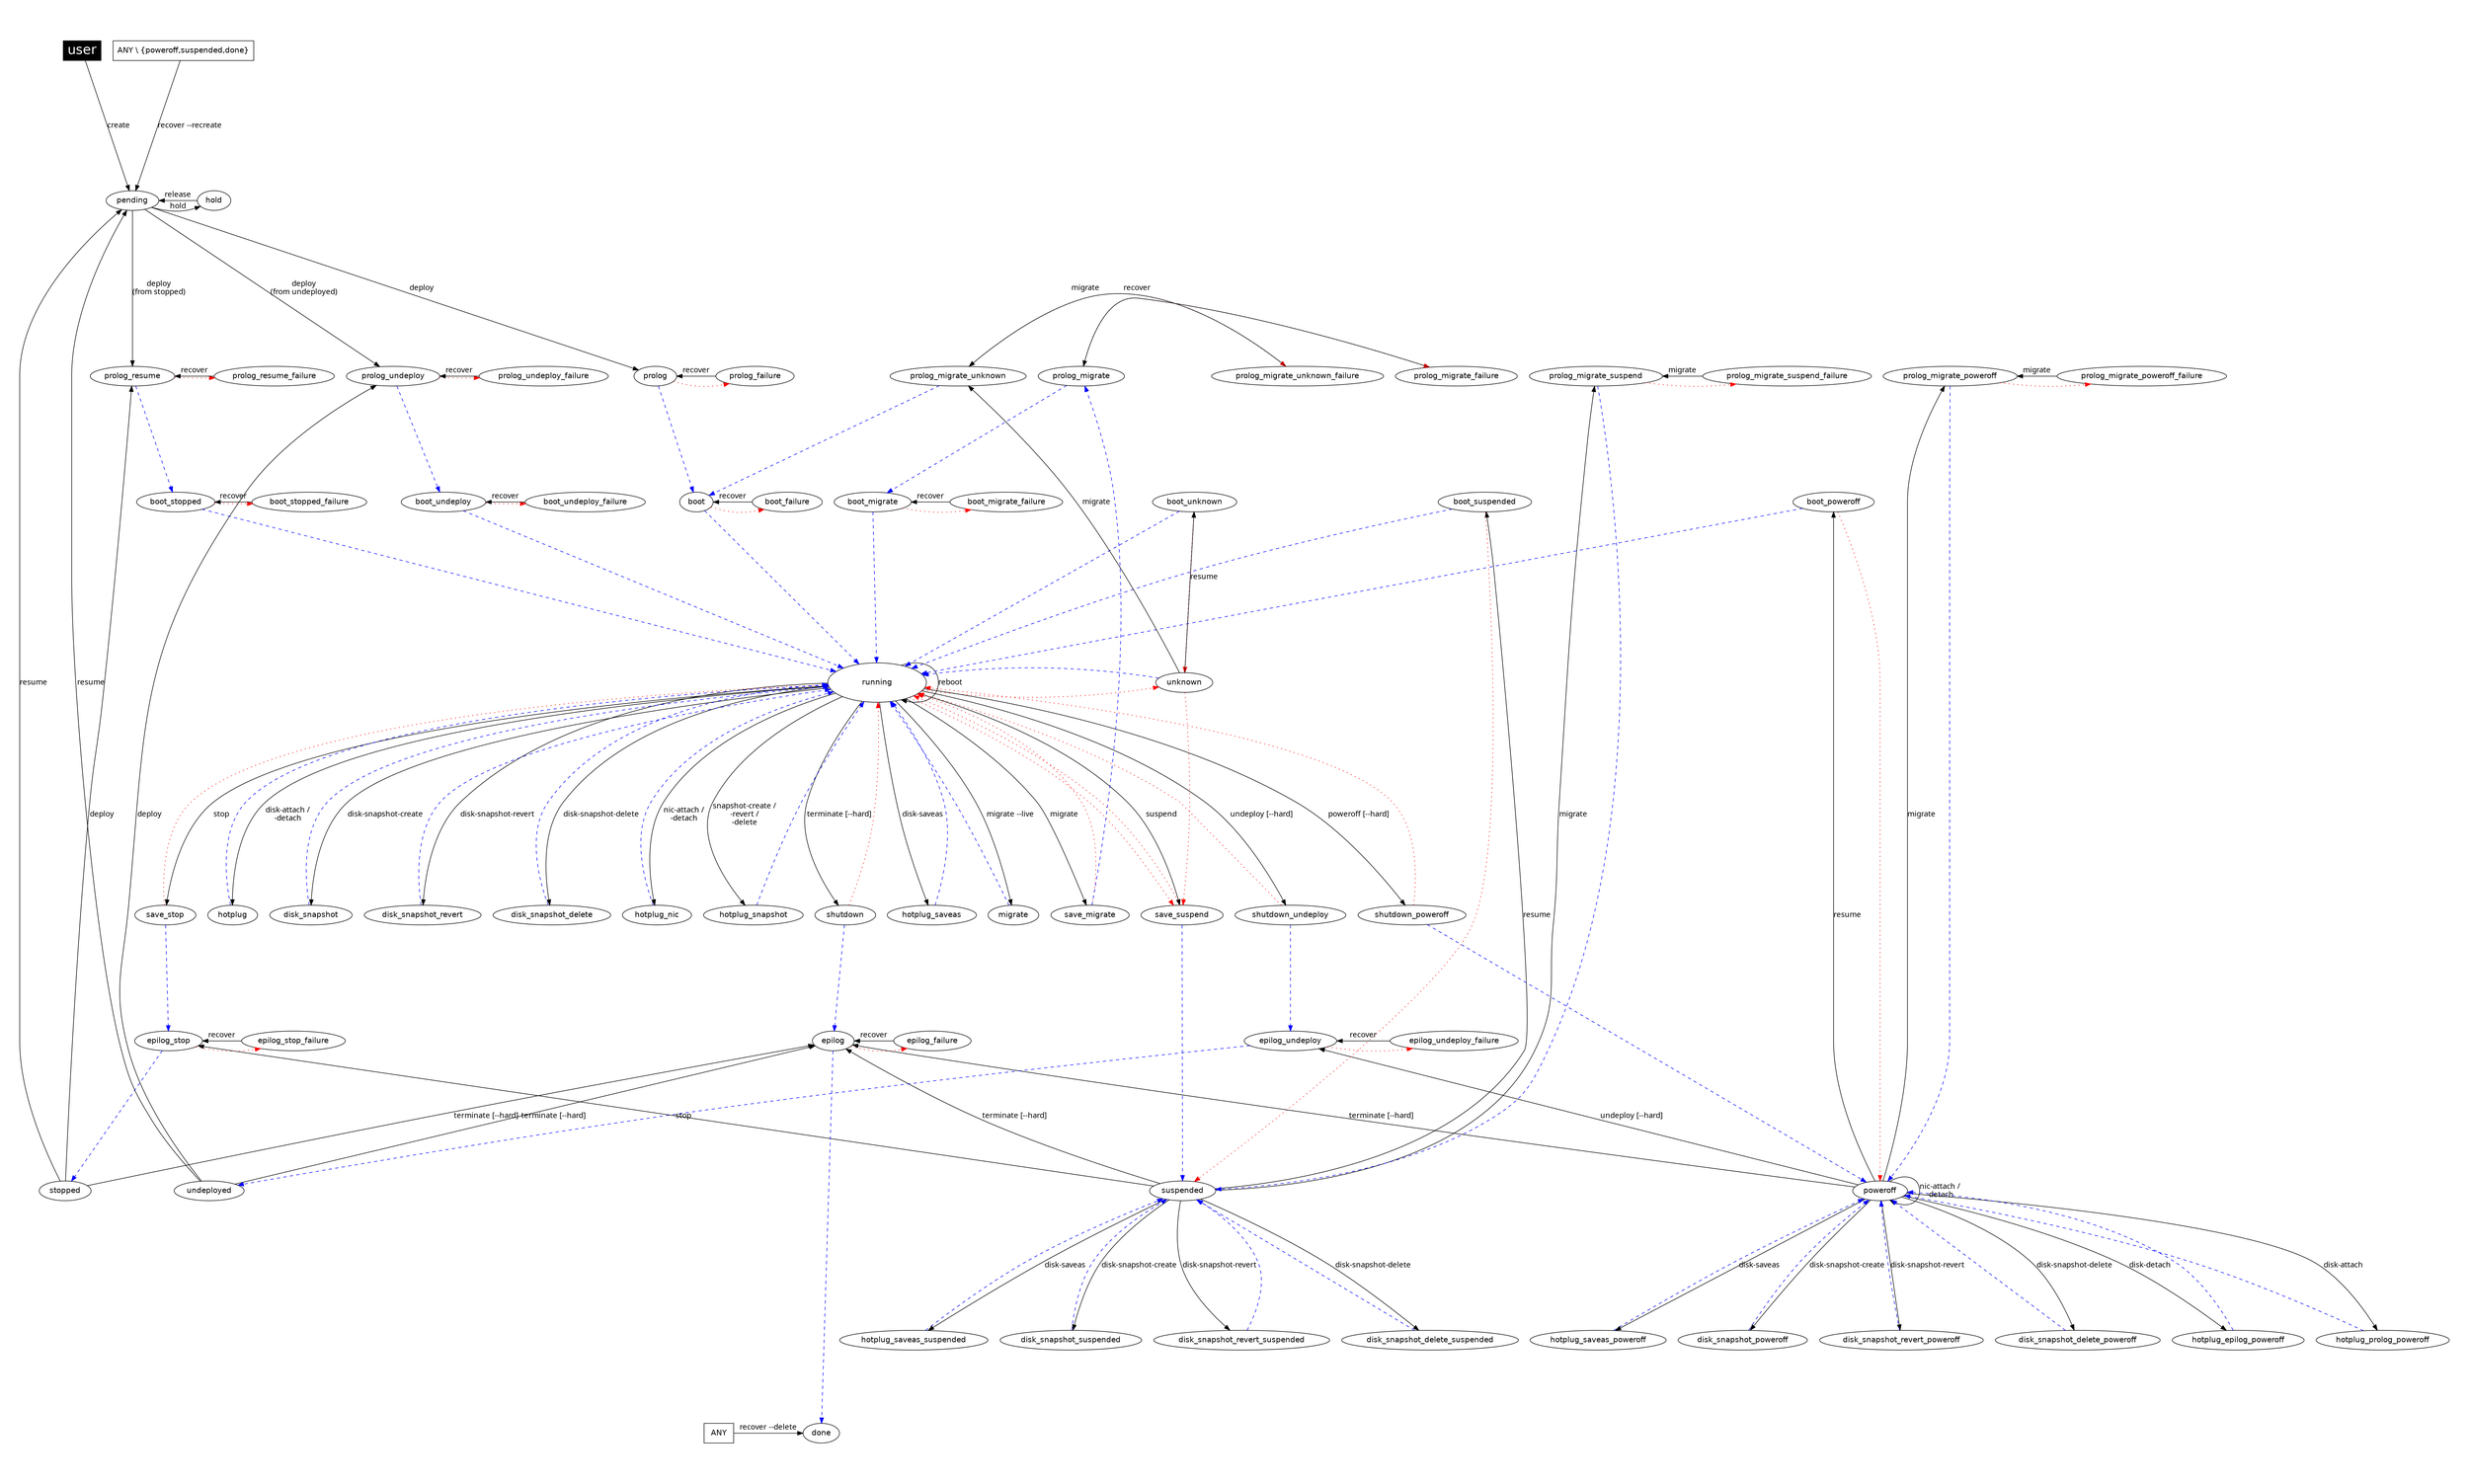 

digraph OpenNebula {
    graph [
        nodesep=0.3,
        ratio=0.6,
        pad=0.5,
        //concentrate=true,
    ];

    node [fontname="Helvetica"];
    edge [fontname="Menlo"];

    user [
        fillcolor="black",
        style="filled", shape="box",
        fontcolor="white", fontsize= "24.0"];

    ANY [ shape="box" ];
    "ANY \\ {poweroff,suspended,done}" [ shape="box" ];

    running [ width = 2.5, height = 1 ]

    subgraph {
        rank = min;
        user
    }
    subgraph {
        rank = same;
        suspended;
        stopped;
        undeployed;
        poweroff;
        color="white"
    }
    subgraph {
        rank = same;
        boot;
        boot_stopped;
        boot_undeploy;
        boot_suspended;
        boot_unknown;
        boot_poweroff;
        boot_migrate;
        boot_failure;
        boot_migrate_failure;
        boot_undeploy_failure, boot_stopped_failure;
        color="white"
    }
    subgraph {
        rank = same;
        running;
        unknown;
        color="white"
    }
    subgraph {
        rank = same;
        pending;
        hold;
        color="white"
    }
    subgraph {
        rank = same;
        prolog;
        prolog_failure;
        prolog_resume;
        prolog_resume_failure;
        prolog_migrate;
        prolog_migrate_failure;
        prolog_migrate_poweroff;
        prolog_migrate_poweroff_failure;
        prolog_migrate_suspend;
        prolog_migrate_suspend_failure;
        prolog_undeploy;
        prolog_undeploy_failure;
        prolog_migrate_unknown;
        prolog_migrate_unknown_failure;
        color="white"
    }
    subgraph {
        rank = same;
        epilog_stop;
        epilog_stop_failure;
        epilog;
        epilog_failure;
        epilog_undeploy;
        epilog_undeploy_failure;
        color="white"
    }
    subgraph {
        rank = same;
        hotplug_prolog_poweroff;
        hotplug_saveas_poweroff;
        hotplug_saveas_suspended;
        disk_snapshot_suspended;
        disk_snapshot_revert_suspended;
        disk_snapshot_delete_suspended;
        hotplug_epilog_poweroff;
        disk_snapshot_poweroff;
        disk_snapshot_revert_poweroff;
        disk_snapshot_delete_poweroff;
        color="white"
    }
    subgraph {
        rank = sink;
        done;
        ANY;
        color="white"
    }

#   create
    user -> pending [label="create"];

#   deploy
    pending     -> prolog [label="deploy"];
    prolog      -> boot [style="dashed", color="blue"];
    boot        -> running [style="dashed", color="blue"];

    pending     -> prolog_resume [label="deploy\n(from stopped)"];
    //hold        -> prolog_resume [label="deploy\n(from stopped)"];
    stopped     -> prolog_resume [label="deploy"];
    prolog_resume -> boot_stopped [style="dashed", color="blue"];

    pending         -> prolog_undeploy [label="deploy\n(from undeployed)"];
    //hold            -> prolog_undeploy [label="deploy\n(from undeployed)"];
    undeployed      -> prolog_undeploy [label="deploy"];
    prolog_undeploy -> boot_undeploy [style="dashed", color="blue"];

    //hold    -> prolog [label="deploy"];

#   terminate
    running     -> shutdown [label="terminate [--hard]"];
    shutdown    -> epilog [style="dashed", color="blue"];
    epilog      -> done [style="dashed", color="blue"];

    shutdown    -> running [style="dotted", color="red"];

    suspended   -> epilog [label="terminate [--hard]"];
    poweroff    -> epilog [label="terminate [--hard]"];
    stopped     -> epilog [label="terminate [--hard]"];
    undeployed  -> epilog [label="terminate [--hard]"];

#   poweroff
    running             -> shutdown_poweroff [label="poweroff [--hard]"];
    shutdown_poweroff   -> poweroff [style="dashed", color="blue"];

    shutdown_poweroff   -> running [style="dotted", color="red"];

#   livemigrate
    running     -> migrate [label="migrate --live"];
    migrate     -> running [style="dashed", color="blue"];

#   migrate
    running         -> save_migrate [label="migrate"];
    save_migrate    -> prolog_migrate [style="dashed", color="blue"];
    save_migrate    -> running [style="dotted", color="red"];
    prolog_migrate  -> boot_migrate [style="dashed", color="blue"];
    boot_migrate    -> running [style="dashed", color="blue"];

    unknown         -> prolog_migrate_unknown [label="migrate"];
    prolog_migrate_unknown  -> boot [style="dashed", color="blue"];

    poweroff                -> prolog_migrate_poweroff [label="migrate"];
    prolog_migrate_poweroff -> poweroff [style="dashed", color="blue"];

    suspended               -> prolog_migrate_suspend [label="migrate"];
    prolog_migrate_suspend  -> suspended [style="dashed", color="blue"];

#   hold
    pending     -> hold [label="hold"];

#   release
    hold        -> pending [label="release"];

#   stop
    running     -> save_stop [label="stop"];
    save_stop   -> epilog_stop [style="dashed", color="blue"];
    save_stop   -> running [style="dotted", color="red"];
    epilog_stop -> stopped [style="dashed", color="blue"];

    suspended   -> epilog_stop [label="stop"];

#   undeploy
    running             -> shutdown_undeploy [label="undeploy [--hard]"];
    shutdown_undeploy   -> epilog_undeploy [style="dashed", color="blue"];
    shutdown_undeploy   -> running [style="dotted", color="red"];
    epilog_undeploy     -> undeployed [style="dashed", color="blue"];

    poweroff            -> epilog_undeploy [label="undeploy [--hard]"];

#   suspend
    running         -> save_suspend [label="suspend"];
    save_suspend    -> suspended [style="dashed", color="blue"];
    save_suspend    -> running [style="dotted", color="red"];

#   resume
    stopped         -> pending [label="resume"];
    boot_stopped    -> running [style="dashed", color="blue"];

    undeployed      -> pending [label="resume"];
    boot_undeploy   -> running [style="dashed", color="blue"];

    suspended       -> boot_suspended [label="resume"];
    boot_suspended  -> running [style="dashed", color="blue"];

    poweroff        -> boot_poweroff [label="resume"];
    boot_poweroff   -> running [style="dashed", color="blue"];

    unknown         -> boot_unknown [label="resume"];
    boot_unknown    -> running [style="dashed", color="blue"];


#   recover delete
    ANY         -> done [label="recover --delete"];

#   recover --recreate
    "ANY \\ {poweroff,suspended,done}" -> pending [label="recover --recreate"];

#   reboot
    running     -> running [label="reboot"];

#   disk-attach
    running     -> hotplug [label="disk-attach /\n-detach"]
    hotplug     -> running [style="dashed", color="blue"];

    poweroff                -> hotplug_prolog_poweroff [label="disk-attach"]
    hotplug_prolog_poweroff -> poweroff [style="dashed", color="blue"];
    poweroff                -> hotplug_epilog_poweroff [label="disk-detach"]
    hotplug_epilog_poweroff -> poweroff [style="dashed", color="blue"];

#   disk-snapshot-create
    running                 -> disk_snapshot [label="disk-snapshot-create"];
    disk_snapshot           -> running [style="dashed", color="blue"];

    poweroff                -> disk_snapshot_poweroff [label="disk-snapshot-create"];
    disk_snapshot_poweroff  -> poweroff [style="dashed", color="blue"];

    suspended               -> disk_snapshot_suspended [label="disk-snapshot-create"];
    disk_snapshot_suspended -> suspended [style="dashed", color="blue"];

#   disk-snapshot-revert
    running                 -> disk_snapshot_revert [label="disk-snapshot-revert"];
    disk_snapshot_revert    -> running [style="dashed", color="blue"];

    poweroff                        -> disk_snapshot_revert_poweroff [label="disk-snapshot-revert"];
    disk_snapshot_revert_poweroff   -> poweroff [style="dashed", color="blue"];

    suspended                       -> disk_snapshot_revert_suspended [label="disk-snapshot-revert"];
    disk_snapshot_revert_suspended  -> suspended [style="dashed", color="blue"];

#   disk-snapshot-delete
    running                 -> disk_snapshot_delete [label="disk-snapshot-delete"];
    disk_snapshot_delete    -> running [style="dashed", color="blue"];

    poweroff                        -> disk_snapshot_delete_poweroff [label="disk-snapshot-delete"];
    disk_snapshot_delete_poweroff   -> poweroff [style="dashed", color="blue"];

    suspended                       -> disk_snapshot_delete_suspended [label="disk-snapshot-delete"];
    disk_snapshot_delete_suspended  -> suspended [style="dashed", color="blue"];

#   nic-attach
    running     -> hotplug_nic [label="nic-attach /\n-detach"]
    hotplug_nic -> running [style="dashed", color="blue"];

    poweroff    -> poweroff [label="nic-attach /\n-detach"]

#   snapshot
    running             -> hotplug_snapshot [label="snapshot-create /\n-revert /\n-delete"]
    hotplug_snapshot    -> running [style="dashed", color="blue"];

#   disk-saveas
    running         -> hotplug_saveas [label="disk-saveas"]
    hotplug_saveas  -> running [style="dashed", color="blue"];

    poweroff                -> hotplug_saveas_poweroff [label="disk-saveas"]
    hotplug_saveas_poweroff -> poweroff [style="dashed", color="blue"];

    suspended                -> hotplug_saveas_suspended [label="disk-saveas"]
    hotplug_saveas_suspended -> suspended [style="dashed", color="blue"];

#   failures and misc.
    boot_failure          -> boot [label="recover"];
    boot_migrate_failure  -> boot_migrate [label="recover"];
    boot_undeploy_failure -> boot_undeploy [label="recover"];
    boot_stopped_failure  -> boot_stopped [label="recover"];

    epilog_stop         -> epilog_stop_failure [label=" ", style="dotted", color="red"];
    epilog_stop_failure -> epilog_stop [label="recover"];

    epilog          -> epilog_failure [label=" ", style="dotted", color="red"];
    epilog_failure  -> epilog [label="recover"];

    epilog_undeploy         -> epilog_undeploy_failure [label=" ", style="dotted", color="red"];
    epilog_undeploy_failure -> epilog_undeploy [label="recover"];

    prolog          -> prolog_failure [label=" ", style="dotted", color="red"];
    prolog_failure  -> prolog [label="recover"];

    prolog_migrate          -> prolog_migrate_failure [label=" ", style="dotted", color="red"];
    prolog_migrate_failure  -> prolog_migrate [label="recover"];

    prolog_migrate_poweroff          -> prolog_migrate_poweroff_failure [label=" ", style="dotted", color="red"];
    prolog_migrate_poweroff_failure  -> prolog_migrate_poweroff [label="migrate"];

    prolog_migrate_suspend          -> prolog_migrate_suspend_failure [label=" ", style="dotted", color="red"];
    prolog_migrate_suspend_failure  -> prolog_migrate_suspend [label="migrate"];

    prolog_resume           -> prolog_resume_failure [style="dotted", color="red"];
    prolog_resume_failure   -> prolog_resume [label="recover"];

    prolog_undeploy           -> prolog_undeploy_failure [style="dotted", color="red"];
    prolog_undeploy_failure   -> prolog_undeploy [label="recover"];

    prolog_migrate_unknown          -> prolog_migrate_unknown_failure [label=" ", style="dotted", color="red"];
    prolog_migrate_unknown_failure  -> prolog_migrate_unknown [label="migrate"];

    boot            -> boot_failure [label=" ", style="dotted", color="red"];
    boot_migrate    -> boot_migrate_failure [label=" ", style="dotted", color="red"];
    boot_poweroff   -> poweroff [style="dotted", color="red"];
    boot_unknown    -> unknown [label=" ", style="dotted", color="red"];
    boot_suspended  -> suspended [style="dotted", color="red"];
    boot_stopped    -> boot_stopped_failure [style="dotted", color="red"];
    boot_undeploy   -> boot_undeploy_failure [style="dotted", color="red"];

    running -> save_suspend [style="dotted", color="red"];
    unknown -> save_suspend [style="dotted", color="red"];

    running -> unknown [style="dotted", color="red"];
    unknown -> running [style="dashed", color="blue"];
}
